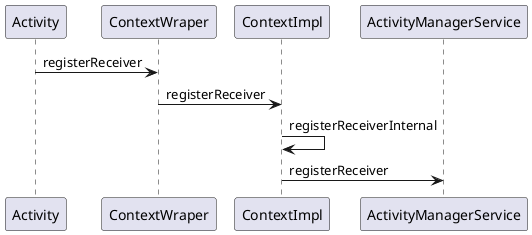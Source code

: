 @startuml
'ContextWraper.registerReceiver
'ContextImpl.registerReceiver
'ContextImpl.registerReceiverInternal
'ActivityManagerService.registerReceiver
Activity -> ContextWraper:registerReceiver
ContextWraper ->ContextImpl:registerReceiver
ContextImpl ->ContextImpl:registerReceiverInternal
ContextImpl ->ActivityManagerService:registerReceiver
@enduml